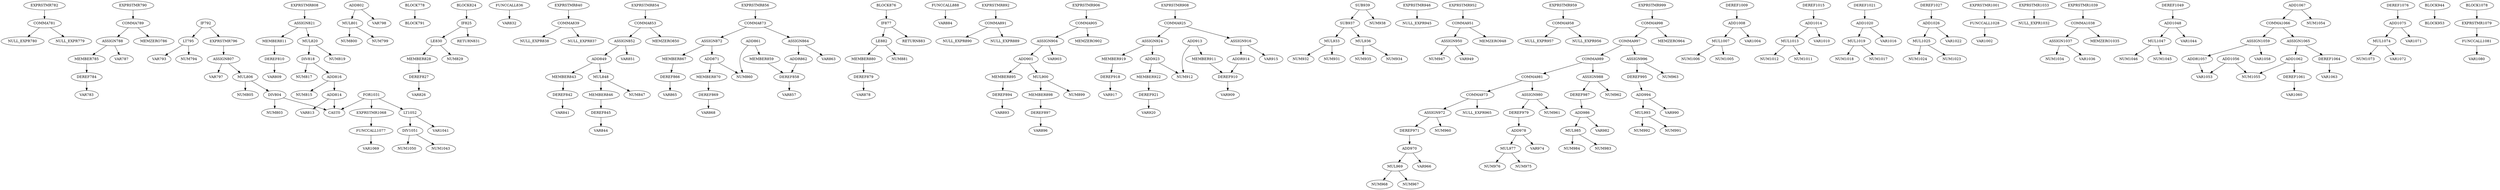 digraph A { 
COMMA781 -> NULL_EXPR780
COMMA781 -> NULL_EXPR779
EXPRSTMR782 -> COMMA781
DEREF784 -> VAR783
MEMBER785 -> DEREF784
ASSIGN788 -> MEMBER785
ASSIGN788 -> VAR787
COMMA789 -> ASSIGN788
COMMA789 -> MEMZERO786
EXPRSTMR790 -> COMMA789
LT795 -> VAR793
LT795 -> NUM794
IF792 -> LT795
MUL801 -> NUM800
MUL801 -> NUM799
ADD802 -> MUL801
ADD802 -> VAR798
DIV804 -> NUM803
DIV804 -> CAST0
MUL806 -> NUM805
MUL806 -> DIV804
ASSIGN807 -> MUL806
ASSIGN807 -> VAR797
EXPRSTMR796 -> ASSIGN807
IF792 -> EXPRSTMR796
DEREF810 -> VAR809
MEMBER811 -> DEREF810
ADD814 -> VAR813
ADD814 -> CAST0
ADD816 -> NUM815
ADD816 -> ADD814
DIV818 -> NUM817
DIV818 -> ADD816
MUL820 -> NUM819
MUL820 -> DIV818
ASSIGN821 -> MUL820
ASSIGN821 -> MEMBER811
EXPRSTMR808 -> ASSIGN821
BLOCK778 -> BLOCK791
DEREF827 -> VAR826
MEMBER828 -> DEREF827
LE830 -> MEMBER828
LE830 -> NUM829
IF825 -> LE830
FUNCCALL836 -> VAR832
IF825 -> RETURN831
COMMA839 -> NULL_EXPR838
COMMA839 -> NULL_EXPR837
EXPRSTMR840 -> COMMA839
DEREF842 -> VAR841
MEMBER843 -> DEREF842
DEREF845 -> VAR844
MEMBER846 -> DEREF845
MUL848 -> NUM847
MUL848 -> MEMBER846
ADD849 -> MUL848
ADD849 -> MEMBER843
ASSIGN852 -> ADD849
ASSIGN852 -> VAR851
COMMA853 -> ASSIGN852
COMMA853 -> MEMZERO850
EXPRSTMR854 -> COMMA853
DEREF858 -> VAR857
MEMBER859 -> DEREF858
ADD861 -> NUM860
ADD861 -> MEMBER859
ADDR862 -> DEREF858
ASSIGN864 -> ADDR862
ASSIGN864 -> VAR863
DEREF866 -> VAR865
MEMBER867 -> DEREF866
DEREF869 -> VAR868
MEMBER870 -> DEREF869
ADD871 -> NUM860
ADD871 -> MEMBER870
ASSIGN872 -> ADD871
ASSIGN872 -> MEMBER867
COMMA873 -> ASSIGN872
COMMA873 -> ASSIGN864
EXPRSTMR856 -> COMMA873
BLOCK824 -> IF825
DEREF879 -> VAR878
MEMBER880 -> DEREF879
LE882 -> MEMBER880
LE882 -> NUM881
IF877 -> LE882
FUNCCALL888 -> VAR884
IF877 -> RETURN883
COMMA891 -> NULL_EXPR890
COMMA891 -> NULL_EXPR889
EXPRSTMR892 -> COMMA891
DEREF894 -> VAR893
MEMBER895 -> DEREF894
DEREF897 -> VAR896
MEMBER898 -> DEREF897
MUL900 -> NUM899
MUL900 -> MEMBER898
ADD901 -> MUL900
ADD901 -> MEMBER895
ASSIGN904 -> ADD901
ASSIGN904 -> VAR903
COMMA905 -> ASSIGN904
COMMA905 -> MEMZERO902
EXPRSTMR906 -> COMMA905
DEREF910 -> VAR909
MEMBER911 -> DEREF910
ADD913 -> NUM912
ADD913 -> MEMBER911
ADDR914 -> DEREF910
ASSIGN916 -> ADDR914
ASSIGN916 -> VAR915
DEREF918 -> VAR917
MEMBER919 -> DEREF918
DEREF921 -> VAR920
MEMBER922 -> DEREF921
ADD923 -> NUM912
ADD923 -> MEMBER922
ASSIGN924 -> ADD923
ASSIGN924 -> MEMBER919
COMMA925 -> ASSIGN924
COMMA925 -> ASSIGN916
EXPRSTMR908 -> COMMA925
BLOCK876 -> IF877
MUL933 -> NUM932
MUL933 -> NUM931
MUL936 -> NUM935
MUL936 -> NUM934
SUB937 -> MUL936
SUB937 -> MUL933
SUB939 -> NUM938
SUB939 -> SUB937
EXPRSTMR946 -> NULL_EXPR945
ASSIGN950 -> NUM947
ASSIGN950 -> VAR949
COMMA951 -> ASSIGN950
COMMA951 -> MEMZERO948
EXPRSTMR952 -> COMMA951
COMMA958 -> NULL_EXPR957
COMMA958 -> NULL_EXPR956
EXPRSTMR959 -> COMMA958
MUL969 -> NUM968
MUL969 -> NUM967
ADD970 -> MUL969
ADD970 -> VAR966
DEREF971 -> ADD970
ASSIGN972 -> NUM960
ASSIGN972 -> DEREF971
COMMA973 -> ASSIGN972
COMMA973 -> NULL_EXPR965
MUL977 -> NUM976
MUL977 -> NUM975
ADD978 -> MUL977
ADD978 -> VAR974
DEREF979 -> ADD978
ASSIGN980 -> NUM961
ASSIGN980 -> DEREF979
COMMA981 -> ASSIGN980
COMMA981 -> COMMA973
MUL985 -> NUM984
MUL985 -> NUM983
ADD986 -> MUL985
ADD986 -> VAR982
DEREF987 -> ADD986
ASSIGN988 -> NUM962
ASSIGN988 -> DEREF987
COMMA989 -> ASSIGN988
COMMA989 -> COMMA981
MUL993 -> NUM992
MUL993 -> NUM991
ADD994 -> MUL993
ADD994 -> VAR990
DEREF995 -> ADD994
ASSIGN996 -> NUM963
ASSIGN996 -> DEREF995
COMMA997 -> ASSIGN996
COMMA997 -> COMMA989
COMMA998 -> COMMA997
COMMA998 -> MEMZERO964
EXPRSTMR999 -> COMMA998
MUL1007 -> NUM1006
MUL1007 -> NUM1005
ADD1008 -> MUL1007
ADD1008 -> VAR1004
DEREF1009 -> ADD1008
MUL1013 -> NUM1012
MUL1013 -> NUM1011
ADD1014 -> MUL1013
ADD1014 -> VAR1010
DEREF1015 -> ADD1014
MUL1019 -> NUM1018
MUL1019 -> NUM1017
ADD1020 -> MUL1019
ADD1020 -> VAR1016
DEREF1021 -> ADD1020
MUL1025 -> NUM1024
MUL1025 -> NUM1023
ADD1026 -> MUL1025
ADD1026 -> VAR1022
DEREF1027 -> ADD1026
FUNCCALL1028 -> VAR1002
EXPRSTMR1001 -> FUNCCALL1028
EXPRSTMR1033 -> NULL_EXPR1032
ASSIGN1037 -> NUM1034
ASSIGN1037 -> VAR1036
COMMA1038 -> ASSIGN1037
COMMA1038 -> MEMZERO1035
EXPRSTMR1039 -> COMMA1038
MUL1047 -> NUM1046
MUL1047 -> NUM1045
ADD1048 -> MUL1047
ADD1048 -> VAR1044
DEREF1049 -> ADD1048
DIV1051 -> NUM1050
DIV1051 -> NUM1043
LT1052 -> DIV1051
LT1052 -> VAR1041
FOR1031 -> LT1052
ADD1056 -> NUM1055
ADD1056 -> VAR1053
ADDR1057 -> VAR1053
ASSIGN1059 -> ADDR1057
ASSIGN1059 -> VAR1058
DEREF1061 -> VAR1060
ADD1062 -> NUM1055
ADD1062 -> DEREF1061
DEREF1064 -> VAR1063
ASSIGN1065 -> ADD1062
ASSIGN1065 -> DEREF1064
COMMA1066 -> ASSIGN1065
COMMA1066 -> ASSIGN1059
ADD1067 -> NUM1054
ADD1067 -> COMMA1066
FOR1031 -> CAST0
MUL1074 -> NUM1073
MUL1074 -> VAR1072
ADD1075 -> MUL1074
ADD1075 -> VAR1071
DEREF1076 -> ADD1075
FUNCCALL1077 -> VAR1069
EXPRSTMR1068 -> FUNCCALL1077
FOR1031 -> EXPRSTMR1068
BLOCK944 -> BLOCK953
FUNCCALL1081 -> VAR1080
EXPRSTMR1079 -> FUNCCALL1081
BLOCK1078 -> EXPRSTMR1079
}
